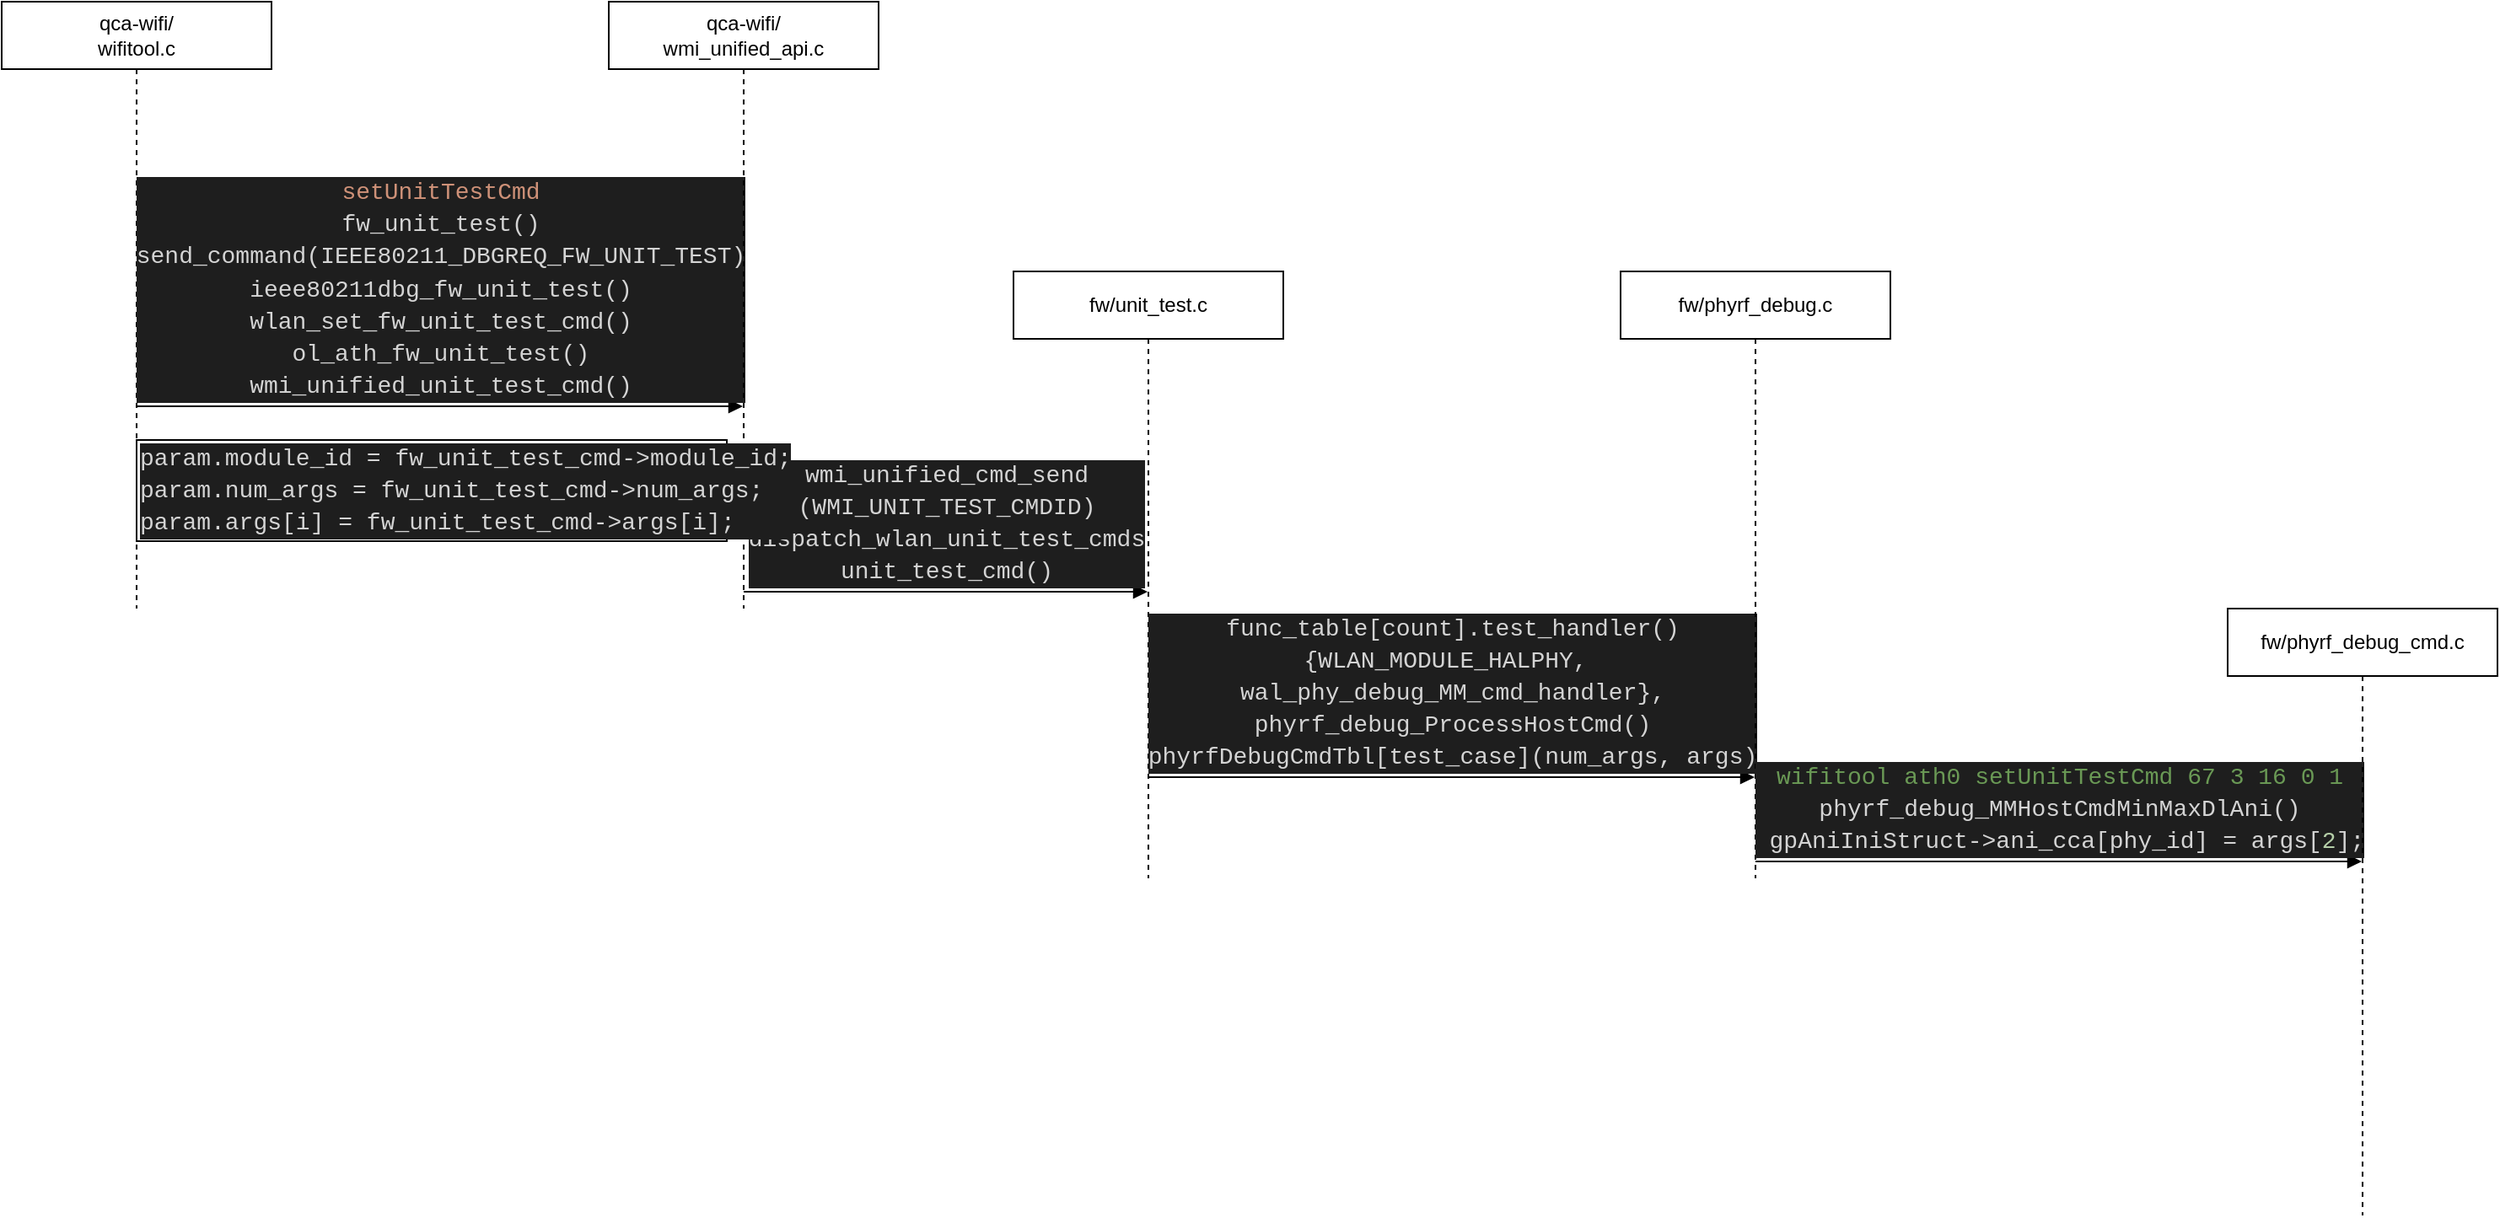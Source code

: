 <mxfile version="13.9.9" type="device"><diagram id="u0uD_vzr-TiSW8T54T6z" name="Page-1"><mxGraphModel dx="2076" dy="1212" grid="1" gridSize="10" guides="1" tooltips="1" connect="1" arrows="1" fold="1" page="1" pageScale="1" pageWidth="850" pageHeight="1100" math="0" shadow="0"><root><mxCell id="0"/><mxCell id="1" parent="0"/><mxCell id="yx7dnBBc6mvbKQLmRWmt-1" value="qca-wifi/&lt;br&gt;wifitool.c" style="shape=umlLifeline;perimeter=lifelinePerimeter;whiteSpace=wrap;html=1;container=1;collapsible=0;recursiveResize=0;outlineConnect=0;" vertex="1" parent="1"><mxGeometry width="160" height="360" as="geometry"/></mxCell><mxCell id="yx7dnBBc6mvbKQLmRWmt-3" value="&lt;div style=&quot;color: rgb(212 , 212 , 212) ; background-color: rgb(30 , 30 , 30) ; font-family: &amp;#34;consolas&amp;#34; , &amp;#34;courier new&amp;#34; , monospace ; font-size: 14px ; line-height: 19px&quot;&gt;&lt;span style=&quot;color: #ce9178&quot;&gt;setUnitTestCmd&lt;/span&gt;&lt;/div&gt;&lt;div style=&quot;background-color: rgb(30 , 30 , 30) ; line-height: 19px&quot;&gt;&lt;div style=&quot;color: rgb(212 , 212 , 212) ; font-family: &amp;#34;consolas&amp;#34; , &amp;#34;courier new&amp;#34; , monospace ; font-size: 14px ; line-height: 19px&quot;&gt;fw_unit_test()&lt;/div&gt;&lt;div style=&quot;line-height: 19px&quot;&gt;&lt;div style=&quot;line-height: 19px&quot;&gt;&lt;font color=&quot;#d4d4d4&quot; face=&quot;consolas, courier new, monospace&quot;&gt;&lt;span style=&quot;font-size: 14px&quot;&gt;send_command(IEEE80211_DBGREQ_FW_UNIT_TEST)&lt;/span&gt;&lt;/font&gt;&lt;/div&gt;&lt;div style=&quot;line-height: 19px&quot;&gt;&lt;div style=&quot;color: rgb(212 , 212 , 212) ; font-family: &amp;#34;consolas&amp;#34; , &amp;#34;courier new&amp;#34; , monospace ; font-size: 14px ; line-height: 19px&quot;&gt;ieee80211dbg_fw_unit_test()&lt;/div&gt;&lt;div style=&quot;color: rgb(212 , 212 , 212) ; font-family: &amp;#34;consolas&amp;#34; , &amp;#34;courier new&amp;#34; , monospace ; font-size: 14px ; line-height: 19px&quot;&gt;&lt;div style=&quot;line-height: 19px&quot;&gt;wlan_set_fw_unit_test_cmd()&lt;/div&gt;&lt;div style=&quot;line-height: 19px&quot;&gt;&lt;div style=&quot;line-height: 19px&quot;&gt;ol_ath_fw_unit_test()&lt;/div&gt;&lt;div style=&quot;line-height: 19px&quot;&gt;&lt;div style=&quot;line-height: 19px&quot;&gt;wmi_unified_unit_test_cmd()&lt;/div&gt;&lt;/div&gt;&lt;/div&gt;&lt;/div&gt;&lt;/div&gt;&lt;/div&gt;&lt;/div&gt;" style="html=1;verticalAlign=bottom;endArrow=block;" edge="1" parent="yx7dnBBc6mvbKQLmRWmt-1" target="yx7dnBBc6mvbKQLmRWmt-2"><mxGeometry width="80" relative="1" as="geometry"><mxPoint x="80" y="240" as="sourcePoint"/><mxPoint x="160" y="240" as="targetPoint"/></mxGeometry></mxCell><mxCell id="yx7dnBBc6mvbKQLmRWmt-2" value="qca-wifi/&lt;br&gt;wmi_unified_api.c" style="shape=umlLifeline;perimeter=lifelinePerimeter;whiteSpace=wrap;html=1;container=1;collapsible=0;recursiveResize=0;outlineConnect=0;" vertex="1" parent="1"><mxGeometry x="360" width="160" height="360" as="geometry"/></mxCell><mxCell id="yx7dnBBc6mvbKQLmRWmt-6" value="&lt;div style=&quot;color: rgb(212 , 212 , 212) ; background-color: rgb(30 , 30 , 30) ; font-family: &amp;#34;consolas&amp;#34; , &amp;#34;courier new&amp;#34; , monospace ; font-size: 14px ; line-height: 19px&quot;&gt;wmi_unified_cmd_send&lt;/div&gt;&lt;div style=&quot;color: rgb(212 , 212 , 212) ; background-color: rgb(30 , 30 , 30) ; font-family: &amp;#34;consolas&amp;#34; , &amp;#34;courier new&amp;#34; , monospace ; font-size: 14px ; line-height: 19px&quot;&gt;(&lt;span&gt;WMI_UNIT_TEST_CMDID&lt;/span&gt;)&lt;/div&gt;&lt;div style=&quot;color: rgb(212 , 212 , 212) ; background-color: rgb(30 , 30 , 30) ; font-family: &amp;#34;consolas&amp;#34; , &amp;#34;courier new&amp;#34; , monospace ; font-size: 14px ; line-height: 19px&quot;&gt;&lt;div style=&quot;font-family: &amp;#34;consolas&amp;#34; , &amp;#34;courier new&amp;#34; , monospace ; line-height: 19px&quot;&gt;dispatch_wlan_unit_test_cmds&lt;/div&gt;&lt;div style=&quot;font-family: &amp;#34;consolas&amp;#34; , &amp;#34;courier new&amp;#34; , monospace ; line-height: 19px&quot;&gt;&lt;div style=&quot;font-family: &amp;#34;consolas&amp;#34; , &amp;#34;courier new&amp;#34; , monospace ; line-height: 19px&quot;&gt;unit_test_cmd()&lt;/div&gt;&lt;/div&gt;&lt;/div&gt;" style="html=1;verticalAlign=bottom;endArrow=block;" edge="1" parent="yx7dnBBc6mvbKQLmRWmt-2" target="yx7dnBBc6mvbKQLmRWmt-5"><mxGeometry width="80" relative="1" as="geometry"><mxPoint x="80" y="350" as="sourcePoint"/><mxPoint x="160" y="350" as="targetPoint"/></mxGeometry></mxCell><mxCell id="yx7dnBBc6mvbKQLmRWmt-4" value="&lt;div style=&quot;color: rgb(212 , 212 , 212) ; background-color: rgb(30 , 30 , 30) ; font-family: &amp;quot;consolas&amp;quot; , &amp;quot;courier new&amp;quot; , monospace ; font-size: 14px ; line-height: 19px&quot;&gt;param.module_id = fw_unit_test_cmd-&amp;gt;module_id;&lt;/div&gt;&lt;div style=&quot;color: rgb(212 , 212 , 212) ; background-color: rgb(30 , 30 , 30) ; font-family: &amp;quot;consolas&amp;quot; , &amp;quot;courier new&amp;quot; , monospace ; font-size: 14px ; line-height: 19px&quot;&gt;&lt;div style=&quot;line-height: 19px&quot;&gt;param.num_args = fw_unit_test_cmd-&amp;gt;num_args;&lt;/div&gt;&lt;div style=&quot;line-height: 19px&quot;&gt;&lt;div style=&quot;font-family: &amp;quot;consolas&amp;quot; , &amp;quot;courier new&amp;quot; , monospace ; line-height: 19px&quot;&gt;param.args[i] = fw_unit_test_cmd-&amp;gt;args[i];&lt;/div&gt;&lt;/div&gt;&lt;/div&gt;" style="html=1;align=left;" vertex="1" parent="1"><mxGeometry x="80" y="260" width="350" height="60" as="geometry"/></mxCell><mxCell id="yx7dnBBc6mvbKQLmRWmt-5" value="fw/unit_test.c" style="shape=umlLifeline;perimeter=lifelinePerimeter;whiteSpace=wrap;html=1;container=1;collapsible=0;recursiveResize=0;outlineConnect=0;" vertex="1" parent="1"><mxGeometry x="600" y="160" width="160" height="360" as="geometry"/></mxCell><mxCell id="yx7dnBBc6mvbKQLmRWmt-8" value="&lt;div style=&quot;color: rgb(212 , 212 , 212) ; background-color: rgb(30 , 30 , 30) ; font-family: &amp;#34;consolas&amp;#34; , &amp;#34;courier new&amp;#34; , monospace ; font-size: 14px ; line-height: 19px&quot;&gt;func_table[count].test_handler()&lt;/div&gt;&lt;div style=&quot;color: rgb(212 , 212 , 212) ; background-color: rgb(30 , 30 , 30) ; font-family: &amp;#34;consolas&amp;#34; , &amp;#34;courier new&amp;#34; , monospace ; font-size: 14px ; line-height: 19px&quot;&gt;&lt;div style=&quot;font-family: &amp;#34;consolas&amp;#34; , &amp;#34;courier new&amp;#34; , monospace ; line-height: 19px&quot;&gt;{WLAN_MODULE_HALPHY,&amp;nbsp;&lt;/div&gt;&lt;div style=&quot;font-family: &amp;#34;consolas&amp;#34; , &amp;#34;courier new&amp;#34; , monospace ; line-height: 19px&quot;&gt;wal_phy_debug_MM_cmd_handler},&lt;/div&gt;&lt;div style=&quot;font-family: &amp;#34;consolas&amp;#34; , &amp;#34;courier new&amp;#34; , monospace ; line-height: 19px&quot;&gt;&lt;div style=&quot;font-family: &amp;#34;consolas&amp;#34; , &amp;#34;courier new&amp;#34; , monospace ; line-height: 19px&quot;&gt;phyrf_debug_ProcessHostCmd()&lt;/div&gt;&lt;div style=&quot;font-family: &amp;#34;consolas&amp;#34; , &amp;#34;courier new&amp;#34; , monospace ; line-height: 19px&quot;&gt;&lt;div style=&quot;font-family: &amp;#34;consolas&amp;#34; , &amp;#34;courier new&amp;#34; , monospace ; line-height: 19px&quot;&gt;phyrfDebugCmdTbl[test_case](num_args, args)&lt;/div&gt;&lt;/div&gt;&lt;/div&gt;&lt;/div&gt;" style="html=1;verticalAlign=bottom;endArrow=block;" edge="1" parent="yx7dnBBc6mvbKQLmRWmt-5" target="yx7dnBBc6mvbKQLmRWmt-7"><mxGeometry width="80" relative="1" as="geometry"><mxPoint x="80" y="300" as="sourcePoint"/><mxPoint x="160" y="300" as="targetPoint"/></mxGeometry></mxCell><mxCell id="yx7dnBBc6mvbKQLmRWmt-7" value="fw/phyrf_debug.c" style="shape=umlLifeline;perimeter=lifelinePerimeter;whiteSpace=wrap;html=1;container=1;collapsible=0;recursiveResize=0;outlineConnect=0;" vertex="1" parent="1"><mxGeometry x="960" y="160" width="160" height="360" as="geometry"/></mxCell><mxCell id="yx7dnBBc6mvbKQLmRWmt-10" value="&lt;div style=&quot;color: rgb(212 , 212 , 212) ; background-color: rgb(30 , 30 , 30) ; font-family: &amp;#34;consolas&amp;#34; , &amp;#34;courier new&amp;#34; , monospace ; font-size: 14px ; line-height: 19px&quot;&gt;&lt;div style=&quot;font-family: &amp;#34;consolas&amp;#34; , &amp;#34;courier new&amp;#34; , monospace ; line-height: 19px&quot;&gt;&lt;span style=&quot;color: #6a9955&quot;&gt;wifitool ath0 setUnitTestCmd 67 3 16 0 1&lt;/span&gt;&lt;/div&gt;&lt;/div&gt;&lt;div style=&quot;color: rgb(212 , 212 , 212) ; background-color: rgb(30 , 30 , 30) ; font-family: &amp;#34;consolas&amp;#34; , &amp;#34;courier new&amp;#34; , monospace ; font-size: 14px ; line-height: 19px&quot;&gt;phyrf_debug_MMHostCmdMinMaxDlAni()&lt;/div&gt;&lt;div style=&quot;color: rgb(212 , 212 , 212) ; background-color: rgb(30 , 30 , 30) ; font-family: &amp;#34;consolas&amp;#34; , &amp;#34;courier new&amp;#34; , monospace ; font-size: 14px ; line-height: 19px&quot;&gt;&lt;div style=&quot;font-family: &amp;#34;consolas&amp;#34; , &amp;#34;courier new&amp;#34; , monospace ; line-height: 19px&quot;&gt;&amp;nbsp;gpAniIniStruct-&amp;gt;ani_cca[phy_id] = args[&lt;span style=&quot;color: #b5cea8&quot;&gt;2&lt;/span&gt;];&lt;/div&gt;&lt;/div&gt;" style="html=1;verticalAlign=bottom;endArrow=block;" edge="1" parent="yx7dnBBc6mvbKQLmRWmt-7" target="yx7dnBBc6mvbKQLmRWmt-9"><mxGeometry width="80" relative="1" as="geometry"><mxPoint x="80" y="350" as="sourcePoint"/><mxPoint x="160" y="350" as="targetPoint"/></mxGeometry></mxCell><mxCell id="yx7dnBBc6mvbKQLmRWmt-9" value="fw/phyrf_debug_cmd.c" style="shape=umlLifeline;perimeter=lifelinePerimeter;whiteSpace=wrap;html=1;container=1;collapsible=0;recursiveResize=0;outlineConnect=0;" vertex="1" parent="1"><mxGeometry x="1320" y="360" width="160" height="360" as="geometry"/></mxCell></root></mxGraphModel></diagram></mxfile>